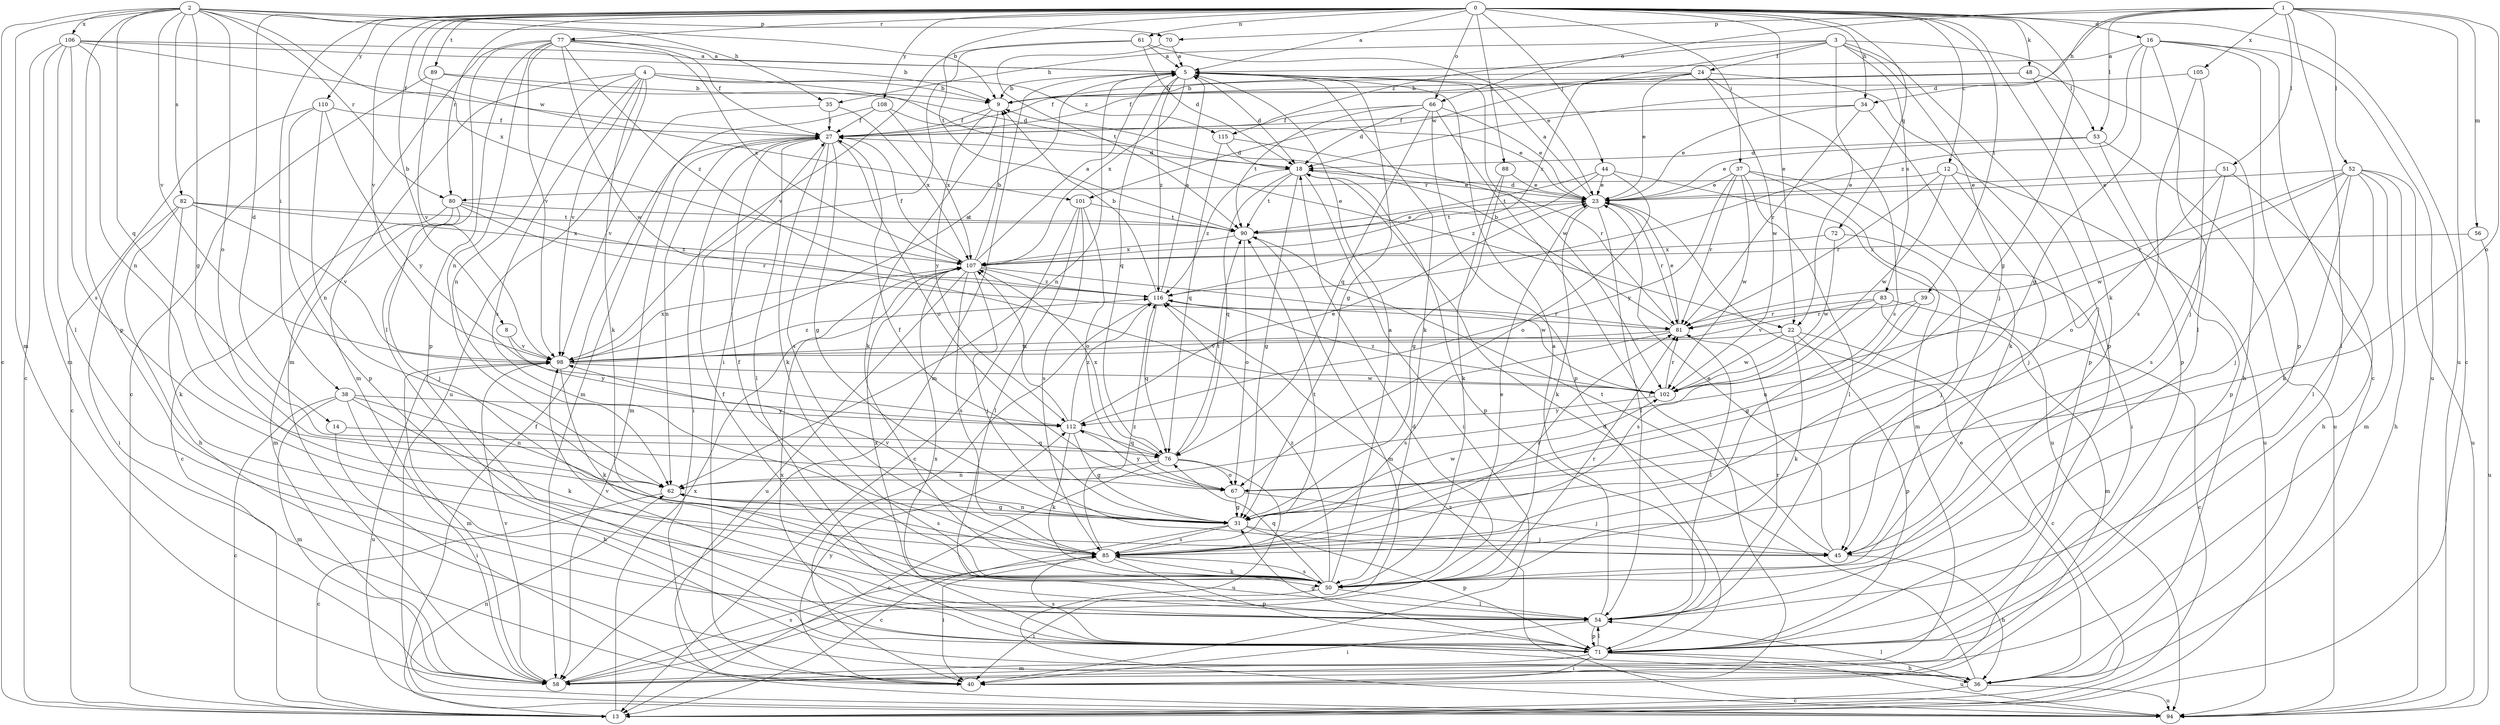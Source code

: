 strict digraph  {
0;
1;
2;
3;
4;
5;
8;
9;
12;
13;
14;
16;
18;
22;
23;
24;
27;
31;
34;
35;
36;
37;
38;
39;
40;
44;
45;
48;
50;
51;
52;
53;
54;
56;
58;
61;
62;
66;
67;
70;
71;
72;
76;
77;
80;
81;
82;
83;
85;
88;
89;
90;
94;
98;
101;
102;
105;
106;
107;
108;
110;
112;
115;
116;
0 -> 5  [label=a];
0 -> 8  [label=b];
0 -> 12  [label=c];
0 -> 14  [label=d];
0 -> 16  [label=d];
0 -> 22  [label=e];
0 -> 31  [label=g];
0 -> 34  [label=h];
0 -> 37  [label=i];
0 -> 38  [label=i];
0 -> 39  [label=i];
0 -> 44  [label=j];
0 -> 48  [label=k];
0 -> 50  [label=k];
0 -> 61  [label=n];
0 -> 66  [label=o];
0 -> 72  [label=q];
0 -> 77  [label=r];
0 -> 80  [label=r];
0 -> 88  [label=t];
0 -> 89  [label=t];
0 -> 90  [label=t];
0 -> 94  [label=u];
0 -> 98  [label=v];
0 -> 101  [label=w];
0 -> 108  [label=y];
0 -> 110  [label=y];
1 -> 13  [label=c];
1 -> 18  [label=d];
1 -> 34  [label=h];
1 -> 40  [label=i];
1 -> 51  [label=l];
1 -> 52  [label=l];
1 -> 53  [label=l];
1 -> 56  [label=m];
1 -> 66  [label=o];
1 -> 67  [label=o];
1 -> 70  [label=p];
1 -> 105  [label=x];
2 -> 9  [label=b];
2 -> 13  [label=c];
2 -> 31  [label=g];
2 -> 35  [label=h];
2 -> 58  [label=m];
2 -> 67  [label=o];
2 -> 70  [label=p];
2 -> 71  [label=p];
2 -> 76  [label=q];
2 -> 80  [label=r];
2 -> 82  [label=s];
2 -> 98  [label=v];
2 -> 106  [label=x];
2 -> 107  [label=x];
3 -> 22  [label=e];
3 -> 24  [label=f];
3 -> 35  [label=h];
3 -> 45  [label=j];
3 -> 53  [label=l];
3 -> 71  [label=p];
3 -> 83  [label=s];
3 -> 101  [label=w];
3 -> 115  [label=z];
4 -> 9  [label=b];
4 -> 22  [label=e];
4 -> 50  [label=k];
4 -> 58  [label=m];
4 -> 62  [label=n];
4 -> 85  [label=s];
4 -> 94  [label=u];
4 -> 98  [label=v];
4 -> 115  [label=z];
5 -> 9  [label=b];
5 -> 18  [label=d];
5 -> 31  [label=g];
5 -> 50  [label=k];
5 -> 58  [label=m];
5 -> 62  [label=n];
5 -> 76  [label=q];
5 -> 102  [label=w];
5 -> 107  [label=x];
5 -> 116  [label=z];
8 -> 98  [label=v];
8 -> 112  [label=y];
9 -> 27  [label=f];
9 -> 50  [label=k];
9 -> 112  [label=y];
12 -> 45  [label=j];
12 -> 80  [label=r];
12 -> 81  [label=r];
12 -> 94  [label=u];
12 -> 102  [label=w];
13 -> 27  [label=f];
13 -> 107  [label=x];
14 -> 40  [label=i];
14 -> 76  [label=q];
16 -> 5  [label=a];
16 -> 13  [label=c];
16 -> 31  [label=g];
16 -> 54  [label=l];
16 -> 71  [label=p];
16 -> 94  [label=u];
16 -> 116  [label=z];
18 -> 23  [label=e];
18 -> 31  [label=g];
18 -> 40  [label=i];
18 -> 71  [label=p];
18 -> 76  [label=q];
18 -> 90  [label=t];
18 -> 116  [label=z];
22 -> 13  [label=c];
22 -> 50  [label=k];
22 -> 71  [label=p];
22 -> 98  [label=v];
22 -> 102  [label=w];
23 -> 5  [label=a];
23 -> 18  [label=d];
23 -> 50  [label=k];
23 -> 54  [label=l];
23 -> 81  [label=r];
23 -> 90  [label=t];
24 -> 9  [label=b];
24 -> 23  [label=e];
24 -> 27  [label=f];
24 -> 71  [label=p];
24 -> 85  [label=s];
24 -> 102  [label=w];
24 -> 107  [label=x];
27 -> 18  [label=d];
27 -> 31  [label=g];
27 -> 40  [label=i];
27 -> 50  [label=k];
27 -> 54  [label=l];
27 -> 58  [label=m];
27 -> 62  [label=n];
27 -> 67  [label=o];
27 -> 85  [label=s];
31 -> 13  [label=c];
31 -> 27  [label=f];
31 -> 45  [label=j];
31 -> 62  [label=n];
31 -> 71  [label=p];
31 -> 85  [label=s];
31 -> 98  [label=v];
31 -> 102  [label=w];
34 -> 23  [label=e];
34 -> 27  [label=f];
34 -> 50  [label=k];
34 -> 81  [label=r];
35 -> 27  [label=f];
35 -> 98  [label=v];
35 -> 107  [label=x];
36 -> 13  [label=c];
36 -> 18  [label=d];
36 -> 23  [label=e];
36 -> 54  [label=l];
36 -> 94  [label=u];
36 -> 107  [label=x];
37 -> 23  [label=e];
37 -> 40  [label=i];
37 -> 54  [label=l];
37 -> 58  [label=m];
37 -> 81  [label=r];
37 -> 102  [label=w];
37 -> 112  [label=y];
38 -> 13  [label=c];
38 -> 36  [label=h];
38 -> 50  [label=k];
38 -> 58  [label=m];
38 -> 62  [label=n];
38 -> 112  [label=y];
39 -> 31  [label=g];
39 -> 62  [label=n];
39 -> 81  [label=r];
40 -> 112  [label=y];
44 -> 23  [label=e];
44 -> 67  [label=o];
44 -> 90  [label=t];
44 -> 94  [label=u];
44 -> 116  [label=z];
45 -> 23  [label=e];
45 -> 36  [label=h];
45 -> 90  [label=t];
48 -> 9  [label=b];
48 -> 27  [label=f];
48 -> 36  [label=h];
48 -> 71  [label=p];
50 -> 5  [label=a];
50 -> 23  [label=e];
50 -> 27  [label=f];
50 -> 40  [label=i];
50 -> 54  [label=l];
50 -> 76  [label=q];
50 -> 81  [label=r];
50 -> 85  [label=s];
50 -> 116  [label=z];
51 -> 23  [label=e];
51 -> 36  [label=h];
51 -> 67  [label=o];
51 -> 85  [label=s];
52 -> 23  [label=e];
52 -> 36  [label=h];
52 -> 45  [label=j];
52 -> 50  [label=k];
52 -> 54  [label=l];
52 -> 58  [label=m];
52 -> 81  [label=r];
52 -> 94  [label=u];
52 -> 102  [label=w];
53 -> 18  [label=d];
53 -> 23  [label=e];
53 -> 71  [label=p];
53 -> 94  [label=u];
54 -> 5  [label=a];
54 -> 40  [label=i];
54 -> 71  [label=p];
54 -> 81  [label=r];
54 -> 98  [label=v];
54 -> 107  [label=x];
56 -> 94  [label=u];
56 -> 107  [label=x];
58 -> 18  [label=d];
58 -> 85  [label=s];
58 -> 98  [label=v];
61 -> 5  [label=a];
61 -> 18  [label=d];
61 -> 23  [label=e];
61 -> 40  [label=i];
61 -> 98  [label=v];
62 -> 13  [label=c];
62 -> 31  [label=g];
62 -> 85  [label=s];
66 -> 18  [label=d];
66 -> 23  [label=e];
66 -> 27  [label=f];
66 -> 40  [label=i];
66 -> 71  [label=p];
66 -> 76  [label=q];
66 -> 90  [label=t];
67 -> 31  [label=g];
67 -> 45  [label=j];
67 -> 112  [label=y];
70 -> 5  [label=a];
70 -> 90  [label=t];
71 -> 27  [label=f];
71 -> 31  [label=g];
71 -> 36  [label=h];
71 -> 40  [label=i];
71 -> 54  [label=l];
71 -> 58  [label=m];
71 -> 85  [label=s];
71 -> 94  [label=u];
71 -> 107  [label=x];
72 -> 45  [label=j];
72 -> 102  [label=w];
72 -> 107  [label=x];
76 -> 13  [label=c];
76 -> 62  [label=n];
76 -> 67  [label=o];
76 -> 90  [label=t];
76 -> 94  [label=u];
76 -> 107  [label=x];
77 -> 5  [label=a];
77 -> 27  [label=f];
77 -> 54  [label=l];
77 -> 58  [label=m];
77 -> 62  [label=n];
77 -> 71  [label=p];
77 -> 98  [label=v];
77 -> 102  [label=w];
77 -> 107  [label=x];
77 -> 116  [label=z];
80 -> 13  [label=c];
80 -> 45  [label=j];
80 -> 58  [label=m];
80 -> 81  [label=r];
80 -> 90  [label=t];
80 -> 116  [label=z];
81 -> 9  [label=b];
81 -> 23  [label=e];
81 -> 54  [label=l];
81 -> 85  [label=s];
81 -> 98  [label=v];
82 -> 36  [label=h];
82 -> 40  [label=i];
82 -> 50  [label=k];
82 -> 90  [label=t];
82 -> 98  [label=v];
82 -> 107  [label=x];
83 -> 13  [label=c];
83 -> 58  [label=m];
83 -> 81  [label=r];
83 -> 85  [label=s];
83 -> 98  [label=v];
85 -> 40  [label=i];
85 -> 50  [label=k];
85 -> 71  [label=p];
85 -> 81  [label=r];
85 -> 90  [label=t];
85 -> 116  [label=z];
88 -> 23  [label=e];
88 -> 31  [label=g];
88 -> 50  [label=k];
89 -> 9  [label=b];
89 -> 13  [label=c];
89 -> 18  [label=d];
89 -> 98  [label=v];
90 -> 23  [label=e];
90 -> 58  [label=m];
90 -> 67  [label=o];
90 -> 107  [label=x];
94 -> 62  [label=n];
94 -> 116  [label=z];
98 -> 5  [label=a];
98 -> 50  [label=k];
98 -> 58  [label=m];
98 -> 94  [label=u];
98 -> 102  [label=w];
98 -> 107  [label=x];
98 -> 116  [label=z];
101 -> 13  [label=c];
101 -> 54  [label=l];
101 -> 67  [label=o];
101 -> 85  [label=s];
101 -> 90  [label=t];
102 -> 81  [label=r];
102 -> 112  [label=y];
102 -> 116  [label=z];
105 -> 9  [label=b];
105 -> 45  [label=j];
105 -> 85  [label=s];
106 -> 5  [label=a];
106 -> 9  [label=b];
106 -> 13  [label=c];
106 -> 27  [label=f];
106 -> 54  [label=l];
106 -> 58  [label=m];
106 -> 62  [label=n];
106 -> 85  [label=s];
107 -> 5  [label=a];
107 -> 9  [label=b];
107 -> 27  [label=f];
107 -> 45  [label=j];
107 -> 85  [label=s];
107 -> 94  [label=u];
107 -> 102  [label=w];
107 -> 116  [label=z];
108 -> 23  [label=e];
108 -> 27  [label=f];
108 -> 58  [label=m];
108 -> 107  [label=x];
110 -> 13  [label=c];
110 -> 27  [label=f];
110 -> 62  [label=n];
110 -> 71  [label=p];
110 -> 112  [label=y];
112 -> 23  [label=e];
112 -> 31  [label=g];
112 -> 50  [label=k];
112 -> 76  [label=q];
112 -> 107  [label=x];
112 -> 116  [label=z];
115 -> 18  [label=d];
115 -> 76  [label=q];
115 -> 81  [label=r];
116 -> 5  [label=a];
116 -> 9  [label=b];
116 -> 40  [label=i];
116 -> 76  [label=q];
116 -> 81  [label=r];
}
